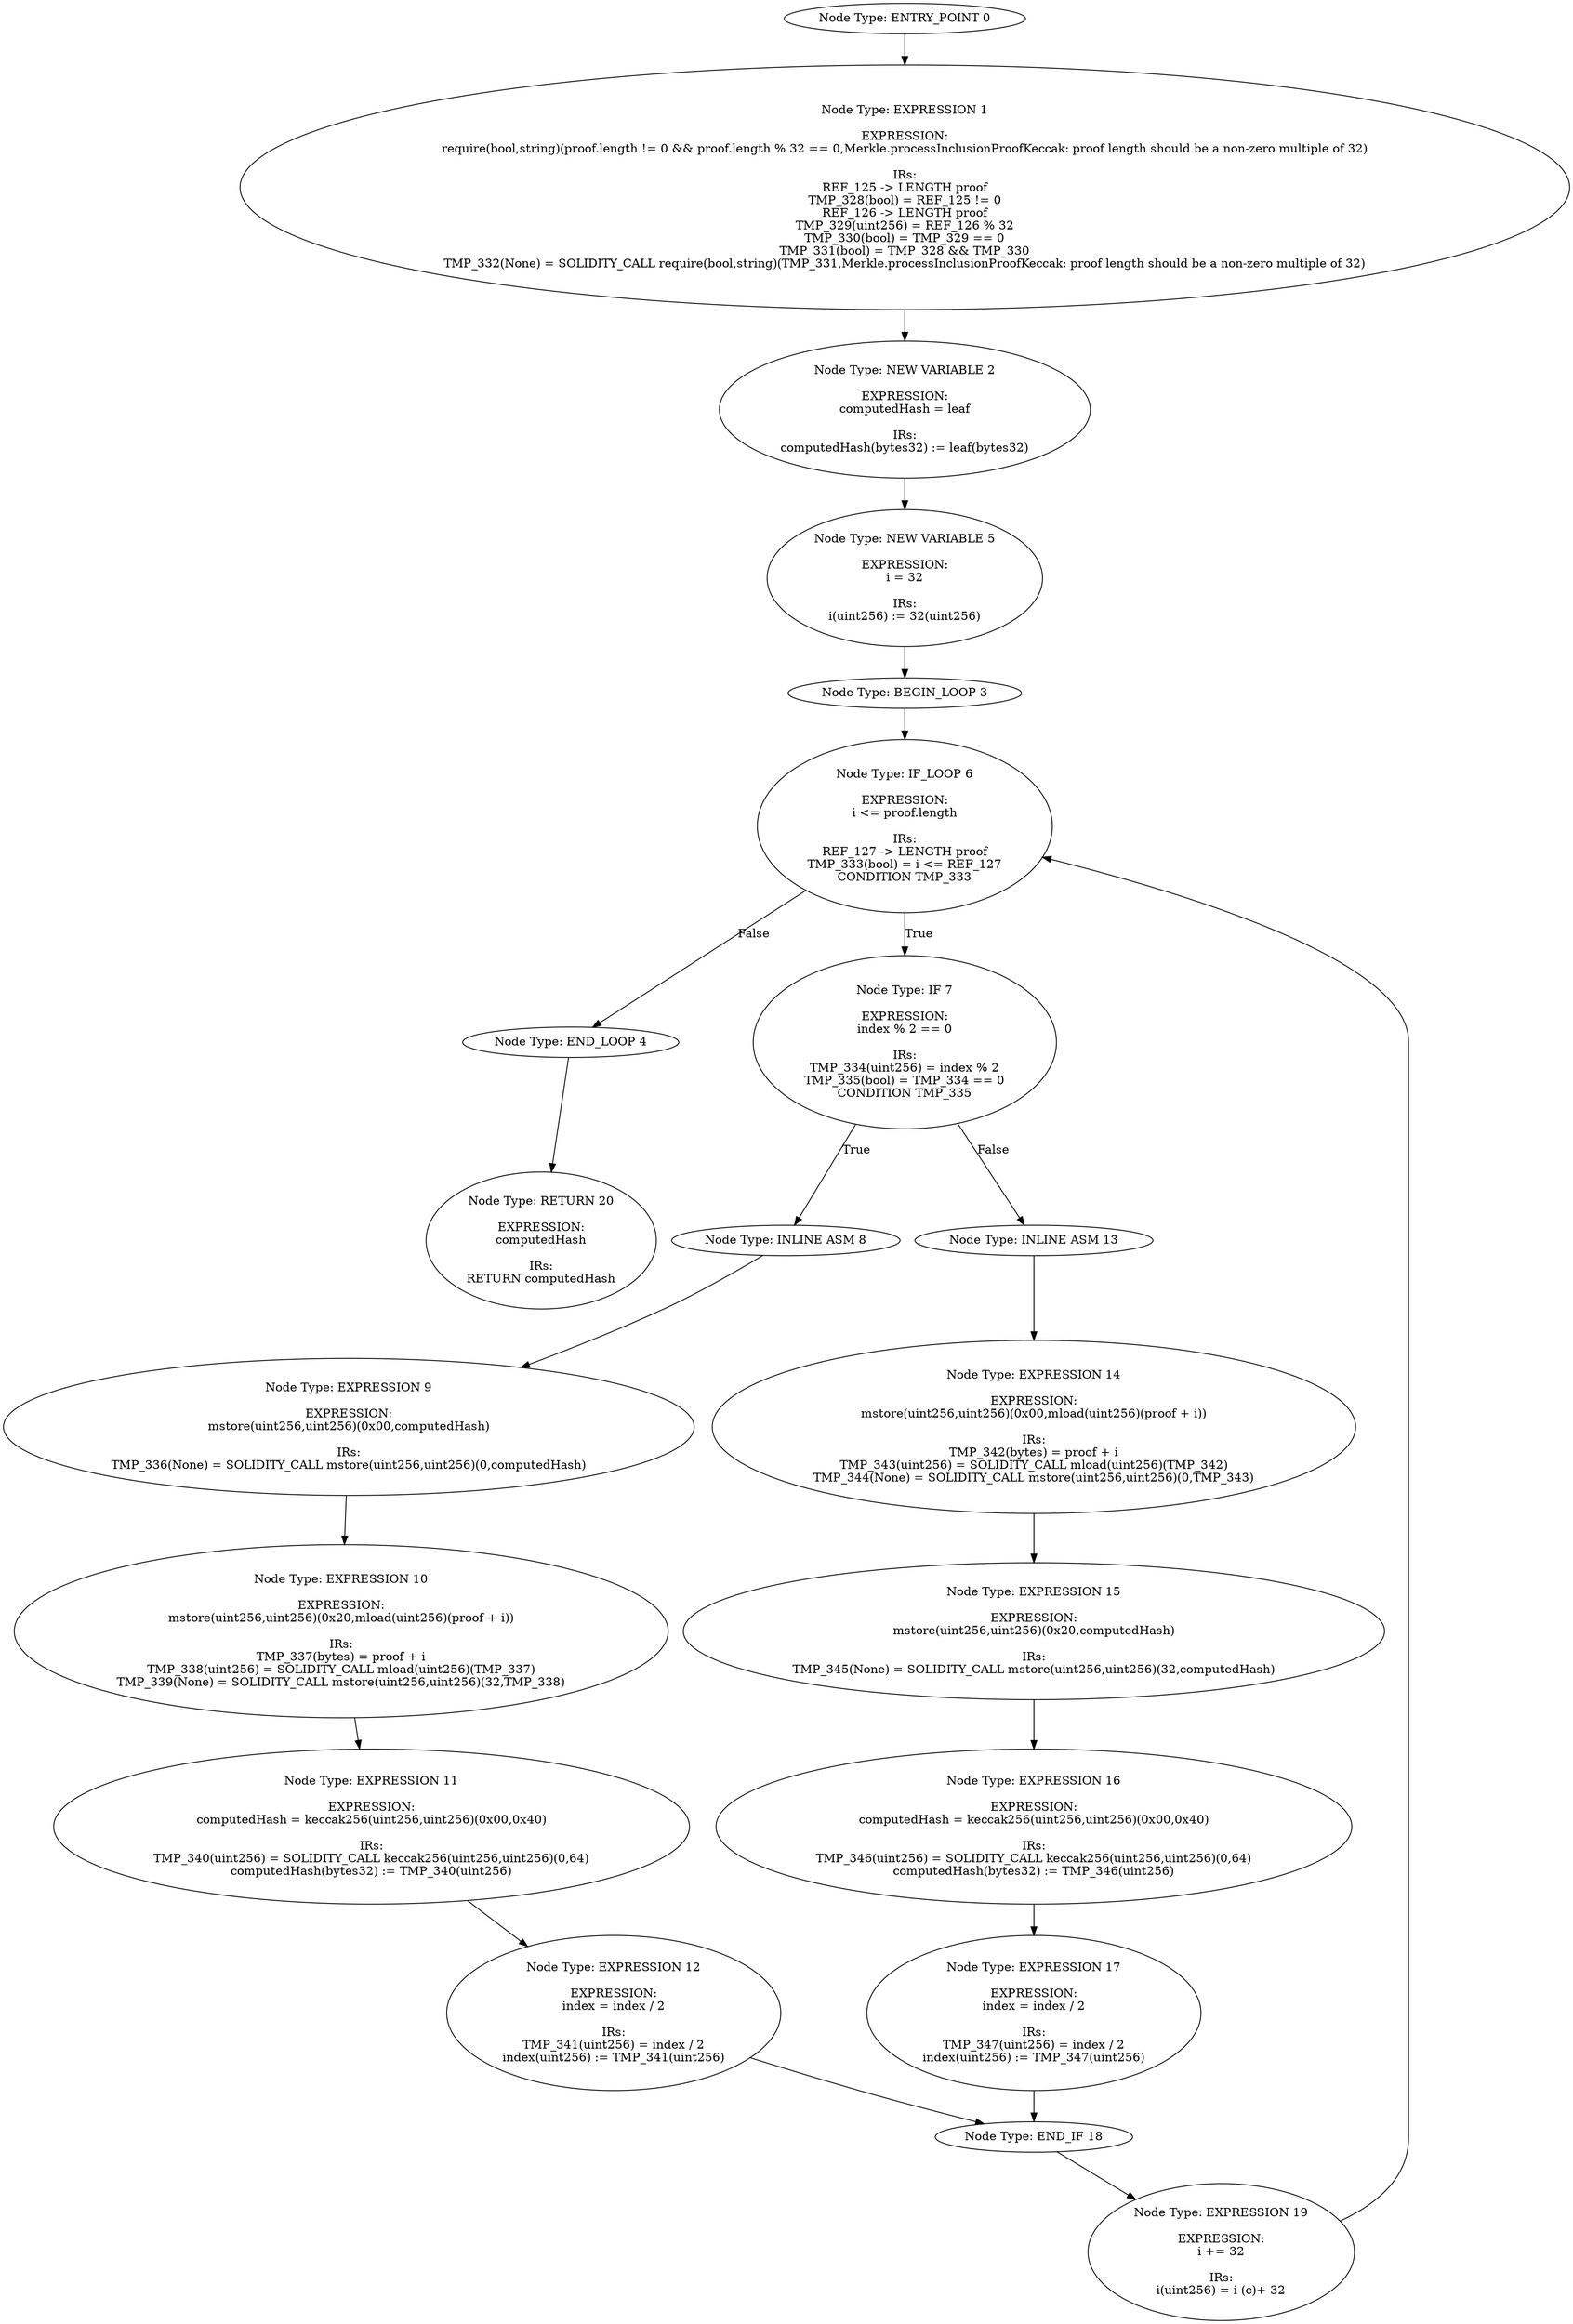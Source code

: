 digraph{
0[label="Node Type: ENTRY_POINT 0
"];
0->1;
1[label="Node Type: EXPRESSION 1

EXPRESSION:
require(bool,string)(proof.length != 0 && proof.length % 32 == 0,Merkle.processInclusionProofKeccak: proof length should be a non-zero multiple of 32)

IRs:
REF_125 -> LENGTH proof
TMP_328(bool) = REF_125 != 0
REF_126 -> LENGTH proof
TMP_329(uint256) = REF_126 % 32
TMP_330(bool) = TMP_329 == 0
TMP_331(bool) = TMP_328 && TMP_330
TMP_332(None) = SOLIDITY_CALL require(bool,string)(TMP_331,Merkle.processInclusionProofKeccak: proof length should be a non-zero multiple of 32)"];
1->2;
2[label="Node Type: NEW VARIABLE 2

EXPRESSION:
computedHash = leaf

IRs:
computedHash(bytes32) := leaf(bytes32)"];
2->5;
3[label="Node Type: BEGIN_LOOP 3
"];
3->6;
4[label="Node Type: END_LOOP 4
"];
4->20;
5[label="Node Type: NEW VARIABLE 5

EXPRESSION:
i = 32

IRs:
i(uint256) := 32(uint256)"];
5->3;
6[label="Node Type: IF_LOOP 6

EXPRESSION:
i <= proof.length

IRs:
REF_127 -> LENGTH proof
TMP_333(bool) = i <= REF_127
CONDITION TMP_333"];
6->7[label="True"];
6->4[label="False"];
7[label="Node Type: IF 7

EXPRESSION:
index % 2 == 0

IRs:
TMP_334(uint256) = index % 2
TMP_335(bool) = TMP_334 == 0
CONDITION TMP_335"];
7->8[label="True"];
7->13[label="False"];
8[label="Node Type: INLINE ASM 8
"];
8->9;
9[label="Node Type: EXPRESSION 9

EXPRESSION:
mstore(uint256,uint256)(0x00,computedHash)

IRs:
TMP_336(None) = SOLIDITY_CALL mstore(uint256,uint256)(0,computedHash)"];
9->10;
10[label="Node Type: EXPRESSION 10

EXPRESSION:
mstore(uint256,uint256)(0x20,mload(uint256)(proof + i))

IRs:
TMP_337(bytes) = proof + i
TMP_338(uint256) = SOLIDITY_CALL mload(uint256)(TMP_337)
TMP_339(None) = SOLIDITY_CALL mstore(uint256,uint256)(32,TMP_338)"];
10->11;
11[label="Node Type: EXPRESSION 11

EXPRESSION:
computedHash = keccak256(uint256,uint256)(0x00,0x40)

IRs:
TMP_340(uint256) = SOLIDITY_CALL keccak256(uint256,uint256)(0,64)
computedHash(bytes32) := TMP_340(uint256)"];
11->12;
12[label="Node Type: EXPRESSION 12

EXPRESSION:
index = index / 2

IRs:
TMP_341(uint256) = index / 2
index(uint256) := TMP_341(uint256)"];
12->18;
13[label="Node Type: INLINE ASM 13
"];
13->14;
14[label="Node Type: EXPRESSION 14

EXPRESSION:
mstore(uint256,uint256)(0x00,mload(uint256)(proof + i))

IRs:
TMP_342(bytes) = proof + i
TMP_343(uint256) = SOLIDITY_CALL mload(uint256)(TMP_342)
TMP_344(None) = SOLIDITY_CALL mstore(uint256,uint256)(0,TMP_343)"];
14->15;
15[label="Node Type: EXPRESSION 15

EXPRESSION:
mstore(uint256,uint256)(0x20,computedHash)

IRs:
TMP_345(None) = SOLIDITY_CALL mstore(uint256,uint256)(32,computedHash)"];
15->16;
16[label="Node Type: EXPRESSION 16

EXPRESSION:
computedHash = keccak256(uint256,uint256)(0x00,0x40)

IRs:
TMP_346(uint256) = SOLIDITY_CALL keccak256(uint256,uint256)(0,64)
computedHash(bytes32) := TMP_346(uint256)"];
16->17;
17[label="Node Type: EXPRESSION 17

EXPRESSION:
index = index / 2

IRs:
TMP_347(uint256) = index / 2
index(uint256) := TMP_347(uint256)"];
17->18;
18[label="Node Type: END_IF 18
"];
18->19;
19[label="Node Type: EXPRESSION 19

EXPRESSION:
i += 32

IRs:
i(uint256) = i (c)+ 32"];
19->6;
20[label="Node Type: RETURN 20

EXPRESSION:
computedHash

IRs:
RETURN computedHash"];
}
